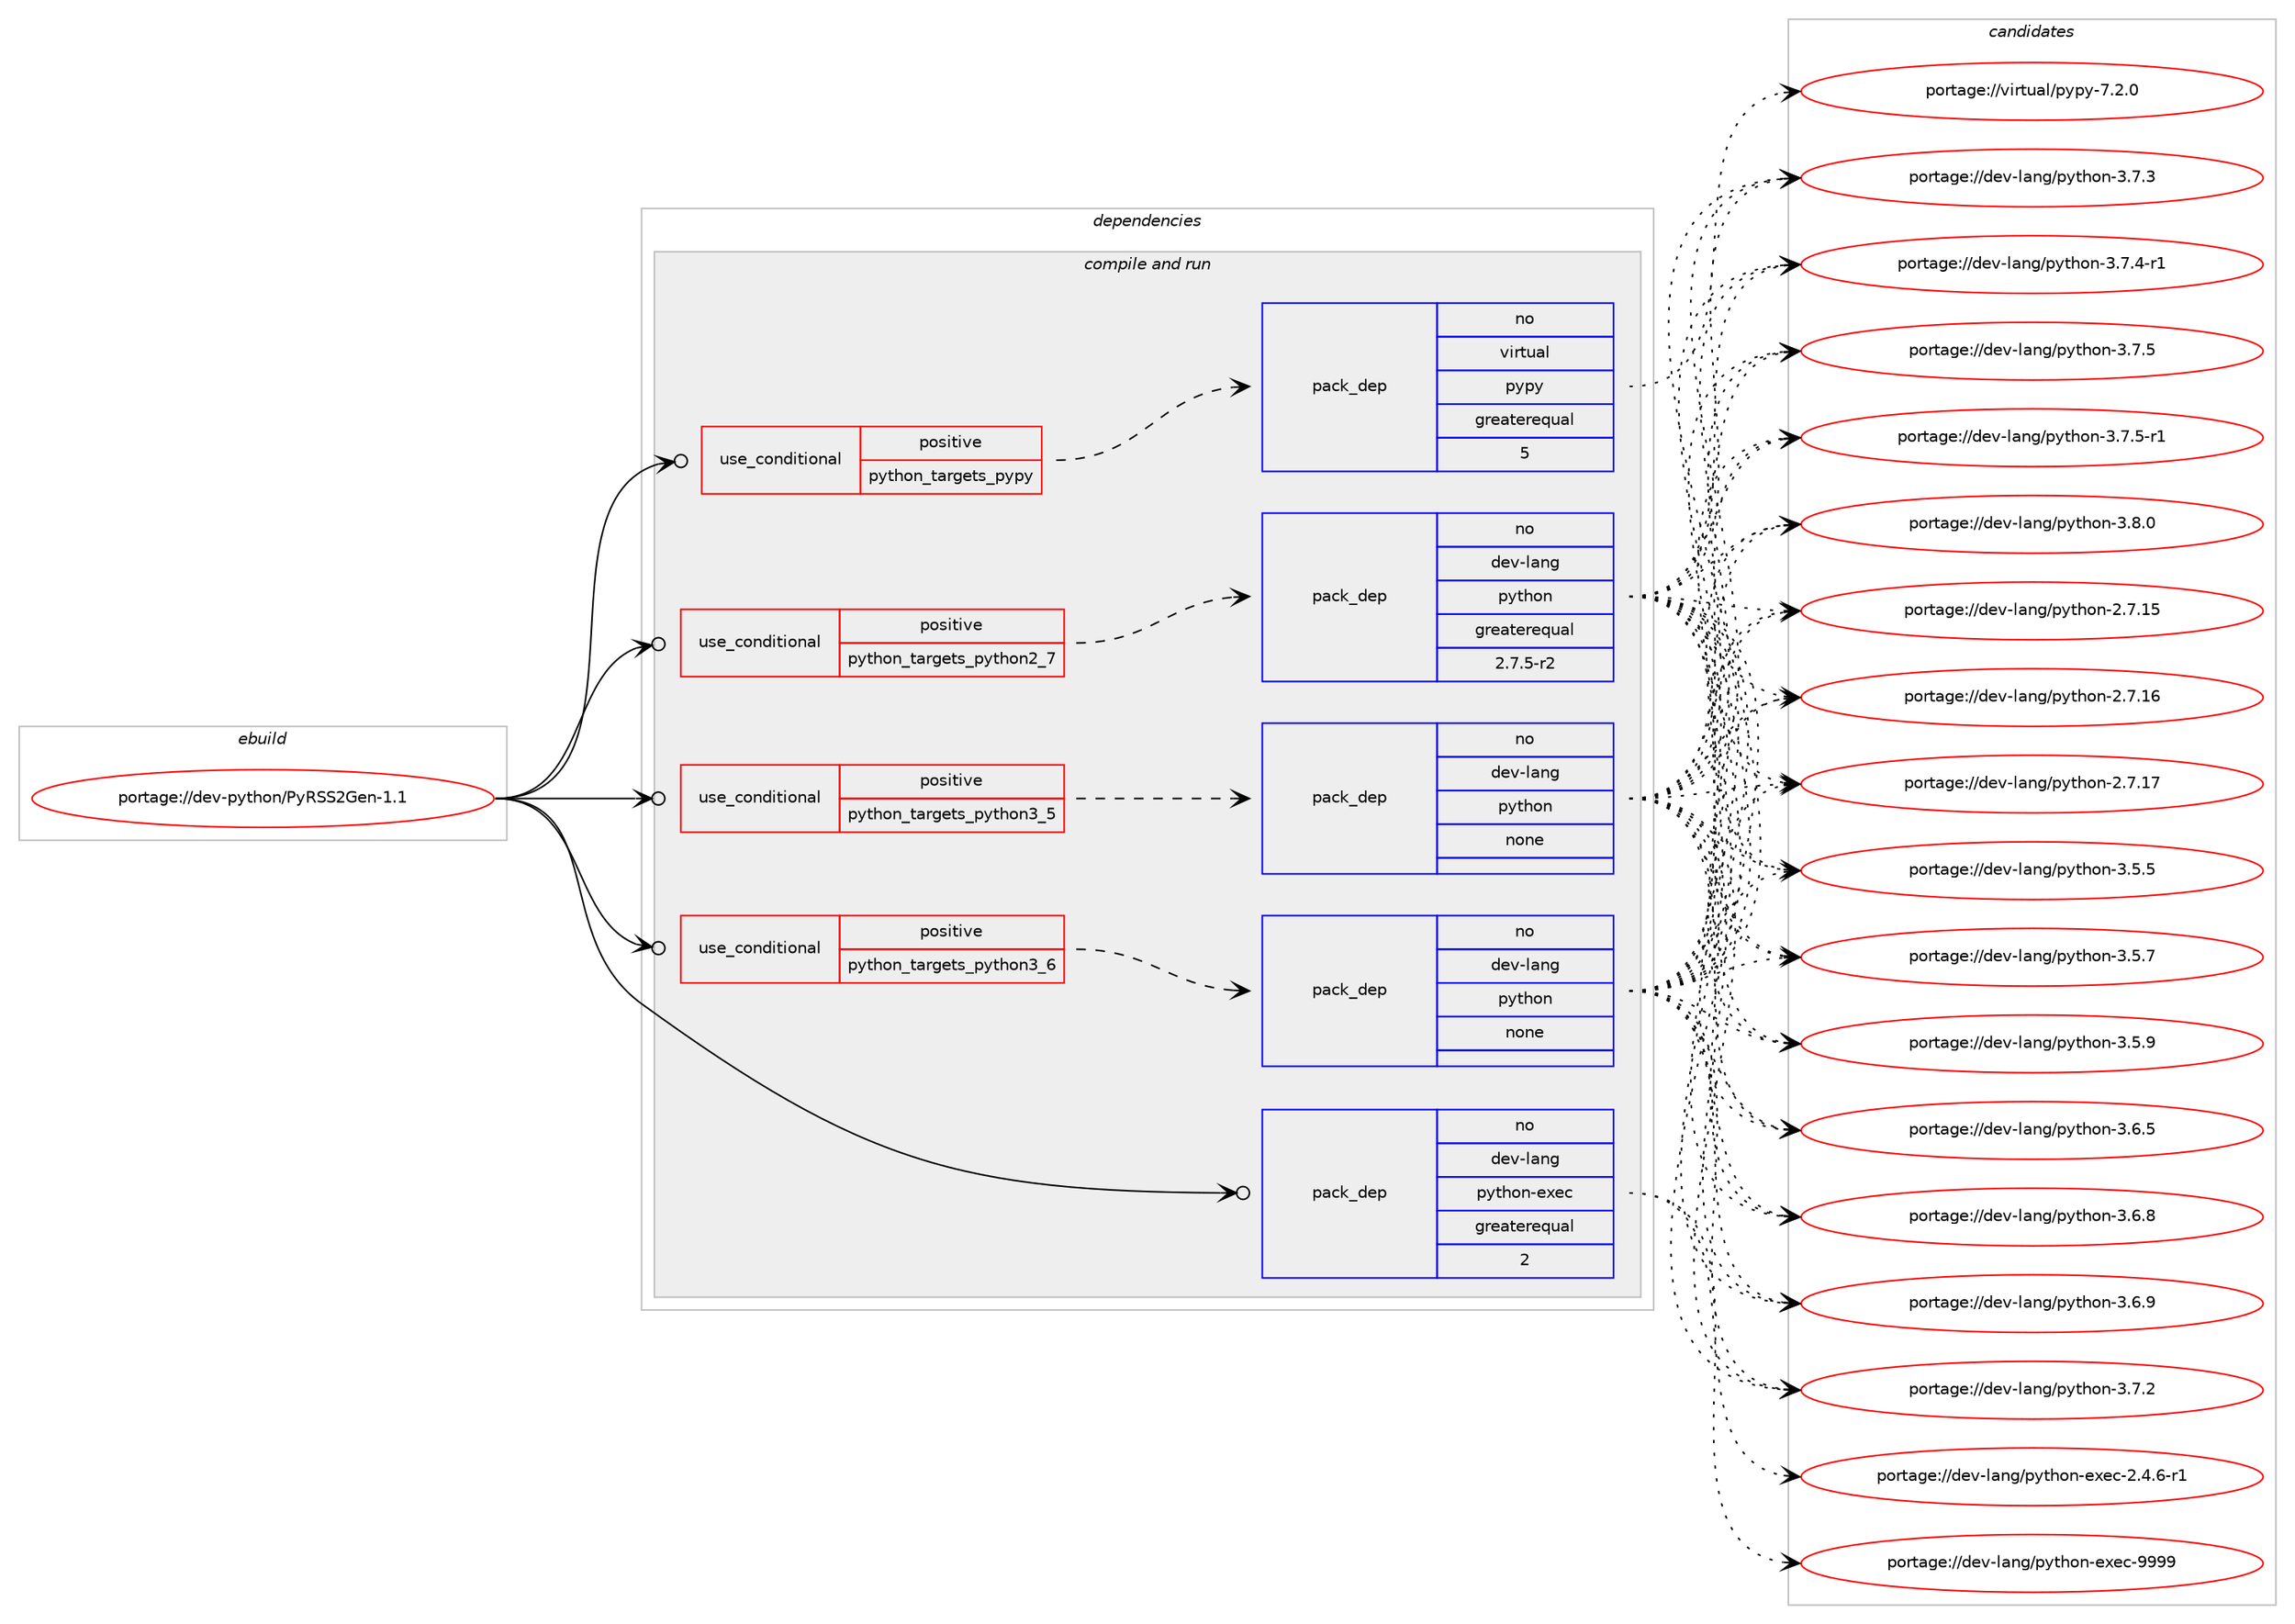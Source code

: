 digraph prolog {

# *************
# Graph options
# *************

newrank=true;
concentrate=true;
compound=true;
graph [rankdir=LR,fontname=Helvetica,fontsize=10,ranksep=1.5];#, ranksep=2.5, nodesep=0.2];
edge  [arrowhead=vee];
node  [fontname=Helvetica,fontsize=10];

# **********
# The ebuild
# **********

subgraph cluster_leftcol {
color=gray;
rank=same;
label=<<i>ebuild</i>>;
id [label="portage://dev-python/PyRSS2Gen-1.1", color=red, width=4, href="../dev-python/PyRSS2Gen-1.1.svg"];
}

# ****************
# The dependencies
# ****************

subgraph cluster_midcol {
color=gray;
label=<<i>dependencies</i>>;
subgraph cluster_compile {
fillcolor="#eeeeee";
style=filled;
label=<<i>compile</i>>;
}
subgraph cluster_compileandrun {
fillcolor="#eeeeee";
style=filled;
label=<<i>compile and run</i>>;
subgraph cond25128 {
dependency128200 [label=<<TABLE BORDER="0" CELLBORDER="1" CELLSPACING="0" CELLPADDING="4"><TR><TD ROWSPAN="3" CELLPADDING="10">use_conditional</TD></TR><TR><TD>positive</TD></TR><TR><TD>python_targets_pypy</TD></TR></TABLE>>, shape=none, color=red];
subgraph pack99771 {
dependency128201 [label=<<TABLE BORDER="0" CELLBORDER="1" CELLSPACING="0" CELLPADDING="4" WIDTH="220"><TR><TD ROWSPAN="6" CELLPADDING="30">pack_dep</TD></TR><TR><TD WIDTH="110">no</TD></TR><TR><TD>virtual</TD></TR><TR><TD>pypy</TD></TR><TR><TD>greaterequal</TD></TR><TR><TD>5</TD></TR></TABLE>>, shape=none, color=blue];
}
dependency128200:e -> dependency128201:w [weight=20,style="dashed",arrowhead="vee"];
}
id:e -> dependency128200:w [weight=20,style="solid",arrowhead="odotvee"];
subgraph cond25129 {
dependency128202 [label=<<TABLE BORDER="0" CELLBORDER="1" CELLSPACING="0" CELLPADDING="4"><TR><TD ROWSPAN="3" CELLPADDING="10">use_conditional</TD></TR><TR><TD>positive</TD></TR><TR><TD>python_targets_python2_7</TD></TR></TABLE>>, shape=none, color=red];
subgraph pack99772 {
dependency128203 [label=<<TABLE BORDER="0" CELLBORDER="1" CELLSPACING="0" CELLPADDING="4" WIDTH="220"><TR><TD ROWSPAN="6" CELLPADDING="30">pack_dep</TD></TR><TR><TD WIDTH="110">no</TD></TR><TR><TD>dev-lang</TD></TR><TR><TD>python</TD></TR><TR><TD>greaterequal</TD></TR><TR><TD>2.7.5-r2</TD></TR></TABLE>>, shape=none, color=blue];
}
dependency128202:e -> dependency128203:w [weight=20,style="dashed",arrowhead="vee"];
}
id:e -> dependency128202:w [weight=20,style="solid",arrowhead="odotvee"];
subgraph cond25130 {
dependency128204 [label=<<TABLE BORDER="0" CELLBORDER="1" CELLSPACING="0" CELLPADDING="4"><TR><TD ROWSPAN="3" CELLPADDING="10">use_conditional</TD></TR><TR><TD>positive</TD></TR><TR><TD>python_targets_python3_5</TD></TR></TABLE>>, shape=none, color=red];
subgraph pack99773 {
dependency128205 [label=<<TABLE BORDER="0" CELLBORDER="1" CELLSPACING="0" CELLPADDING="4" WIDTH="220"><TR><TD ROWSPAN="6" CELLPADDING="30">pack_dep</TD></TR><TR><TD WIDTH="110">no</TD></TR><TR><TD>dev-lang</TD></TR><TR><TD>python</TD></TR><TR><TD>none</TD></TR><TR><TD></TD></TR></TABLE>>, shape=none, color=blue];
}
dependency128204:e -> dependency128205:w [weight=20,style="dashed",arrowhead="vee"];
}
id:e -> dependency128204:w [weight=20,style="solid",arrowhead="odotvee"];
subgraph cond25131 {
dependency128206 [label=<<TABLE BORDER="0" CELLBORDER="1" CELLSPACING="0" CELLPADDING="4"><TR><TD ROWSPAN="3" CELLPADDING="10">use_conditional</TD></TR><TR><TD>positive</TD></TR><TR><TD>python_targets_python3_6</TD></TR></TABLE>>, shape=none, color=red];
subgraph pack99774 {
dependency128207 [label=<<TABLE BORDER="0" CELLBORDER="1" CELLSPACING="0" CELLPADDING="4" WIDTH="220"><TR><TD ROWSPAN="6" CELLPADDING="30">pack_dep</TD></TR><TR><TD WIDTH="110">no</TD></TR><TR><TD>dev-lang</TD></TR><TR><TD>python</TD></TR><TR><TD>none</TD></TR><TR><TD></TD></TR></TABLE>>, shape=none, color=blue];
}
dependency128206:e -> dependency128207:w [weight=20,style="dashed",arrowhead="vee"];
}
id:e -> dependency128206:w [weight=20,style="solid",arrowhead="odotvee"];
subgraph pack99775 {
dependency128208 [label=<<TABLE BORDER="0" CELLBORDER="1" CELLSPACING="0" CELLPADDING="4" WIDTH="220"><TR><TD ROWSPAN="6" CELLPADDING="30">pack_dep</TD></TR><TR><TD WIDTH="110">no</TD></TR><TR><TD>dev-lang</TD></TR><TR><TD>python-exec</TD></TR><TR><TD>greaterequal</TD></TR><TR><TD>2</TD></TR></TABLE>>, shape=none, color=blue];
}
id:e -> dependency128208:w [weight=20,style="solid",arrowhead="odotvee"];
}
subgraph cluster_run {
fillcolor="#eeeeee";
style=filled;
label=<<i>run</i>>;
}
}

# **************
# The candidates
# **************

subgraph cluster_choices {
rank=same;
color=gray;
label=<<i>candidates</i>>;

subgraph choice99771 {
color=black;
nodesep=1;
choiceportage1181051141161179710847112121112121455546504648 [label="portage://virtual/pypy-7.2.0", color=red, width=4,href="../virtual/pypy-7.2.0.svg"];
dependency128201:e -> choiceportage1181051141161179710847112121112121455546504648:w [style=dotted,weight="100"];
}
subgraph choice99772 {
color=black;
nodesep=1;
choiceportage10010111845108971101034711212111610411111045504655464953 [label="portage://dev-lang/python-2.7.15", color=red, width=4,href="../dev-lang/python-2.7.15.svg"];
choiceportage10010111845108971101034711212111610411111045504655464954 [label="portage://dev-lang/python-2.7.16", color=red, width=4,href="../dev-lang/python-2.7.16.svg"];
choiceportage10010111845108971101034711212111610411111045504655464955 [label="portage://dev-lang/python-2.7.17", color=red, width=4,href="../dev-lang/python-2.7.17.svg"];
choiceportage100101118451089711010347112121116104111110455146534653 [label="portage://dev-lang/python-3.5.5", color=red, width=4,href="../dev-lang/python-3.5.5.svg"];
choiceportage100101118451089711010347112121116104111110455146534655 [label="portage://dev-lang/python-3.5.7", color=red, width=4,href="../dev-lang/python-3.5.7.svg"];
choiceportage100101118451089711010347112121116104111110455146534657 [label="portage://dev-lang/python-3.5.9", color=red, width=4,href="../dev-lang/python-3.5.9.svg"];
choiceportage100101118451089711010347112121116104111110455146544653 [label="portage://dev-lang/python-3.6.5", color=red, width=4,href="../dev-lang/python-3.6.5.svg"];
choiceportage100101118451089711010347112121116104111110455146544656 [label="portage://dev-lang/python-3.6.8", color=red, width=4,href="../dev-lang/python-3.6.8.svg"];
choiceportage100101118451089711010347112121116104111110455146544657 [label="portage://dev-lang/python-3.6.9", color=red, width=4,href="../dev-lang/python-3.6.9.svg"];
choiceportage100101118451089711010347112121116104111110455146554650 [label="portage://dev-lang/python-3.7.2", color=red, width=4,href="../dev-lang/python-3.7.2.svg"];
choiceportage100101118451089711010347112121116104111110455146554651 [label="portage://dev-lang/python-3.7.3", color=red, width=4,href="../dev-lang/python-3.7.3.svg"];
choiceportage1001011184510897110103471121211161041111104551465546524511449 [label="portage://dev-lang/python-3.7.4-r1", color=red, width=4,href="../dev-lang/python-3.7.4-r1.svg"];
choiceportage100101118451089711010347112121116104111110455146554653 [label="portage://dev-lang/python-3.7.5", color=red, width=4,href="../dev-lang/python-3.7.5.svg"];
choiceportage1001011184510897110103471121211161041111104551465546534511449 [label="portage://dev-lang/python-3.7.5-r1", color=red, width=4,href="../dev-lang/python-3.7.5-r1.svg"];
choiceportage100101118451089711010347112121116104111110455146564648 [label="portage://dev-lang/python-3.8.0", color=red, width=4,href="../dev-lang/python-3.8.0.svg"];
dependency128203:e -> choiceportage10010111845108971101034711212111610411111045504655464953:w [style=dotted,weight="100"];
dependency128203:e -> choiceportage10010111845108971101034711212111610411111045504655464954:w [style=dotted,weight="100"];
dependency128203:e -> choiceportage10010111845108971101034711212111610411111045504655464955:w [style=dotted,weight="100"];
dependency128203:e -> choiceportage100101118451089711010347112121116104111110455146534653:w [style=dotted,weight="100"];
dependency128203:e -> choiceportage100101118451089711010347112121116104111110455146534655:w [style=dotted,weight="100"];
dependency128203:e -> choiceportage100101118451089711010347112121116104111110455146534657:w [style=dotted,weight="100"];
dependency128203:e -> choiceportage100101118451089711010347112121116104111110455146544653:w [style=dotted,weight="100"];
dependency128203:e -> choiceportage100101118451089711010347112121116104111110455146544656:w [style=dotted,weight="100"];
dependency128203:e -> choiceportage100101118451089711010347112121116104111110455146544657:w [style=dotted,weight="100"];
dependency128203:e -> choiceportage100101118451089711010347112121116104111110455146554650:w [style=dotted,weight="100"];
dependency128203:e -> choiceportage100101118451089711010347112121116104111110455146554651:w [style=dotted,weight="100"];
dependency128203:e -> choiceportage1001011184510897110103471121211161041111104551465546524511449:w [style=dotted,weight="100"];
dependency128203:e -> choiceportage100101118451089711010347112121116104111110455146554653:w [style=dotted,weight="100"];
dependency128203:e -> choiceportage1001011184510897110103471121211161041111104551465546534511449:w [style=dotted,weight="100"];
dependency128203:e -> choiceportage100101118451089711010347112121116104111110455146564648:w [style=dotted,weight="100"];
}
subgraph choice99773 {
color=black;
nodesep=1;
choiceportage10010111845108971101034711212111610411111045504655464953 [label="portage://dev-lang/python-2.7.15", color=red, width=4,href="../dev-lang/python-2.7.15.svg"];
choiceportage10010111845108971101034711212111610411111045504655464954 [label="portage://dev-lang/python-2.7.16", color=red, width=4,href="../dev-lang/python-2.7.16.svg"];
choiceportage10010111845108971101034711212111610411111045504655464955 [label="portage://dev-lang/python-2.7.17", color=red, width=4,href="../dev-lang/python-2.7.17.svg"];
choiceportage100101118451089711010347112121116104111110455146534653 [label="portage://dev-lang/python-3.5.5", color=red, width=4,href="../dev-lang/python-3.5.5.svg"];
choiceportage100101118451089711010347112121116104111110455146534655 [label="portage://dev-lang/python-3.5.7", color=red, width=4,href="../dev-lang/python-3.5.7.svg"];
choiceportage100101118451089711010347112121116104111110455146534657 [label="portage://dev-lang/python-3.5.9", color=red, width=4,href="../dev-lang/python-3.5.9.svg"];
choiceportage100101118451089711010347112121116104111110455146544653 [label="portage://dev-lang/python-3.6.5", color=red, width=4,href="../dev-lang/python-3.6.5.svg"];
choiceportage100101118451089711010347112121116104111110455146544656 [label="portage://dev-lang/python-3.6.8", color=red, width=4,href="../dev-lang/python-3.6.8.svg"];
choiceportage100101118451089711010347112121116104111110455146544657 [label="portage://dev-lang/python-3.6.9", color=red, width=4,href="../dev-lang/python-3.6.9.svg"];
choiceportage100101118451089711010347112121116104111110455146554650 [label="portage://dev-lang/python-3.7.2", color=red, width=4,href="../dev-lang/python-3.7.2.svg"];
choiceportage100101118451089711010347112121116104111110455146554651 [label="portage://dev-lang/python-3.7.3", color=red, width=4,href="../dev-lang/python-3.7.3.svg"];
choiceportage1001011184510897110103471121211161041111104551465546524511449 [label="portage://dev-lang/python-3.7.4-r1", color=red, width=4,href="../dev-lang/python-3.7.4-r1.svg"];
choiceportage100101118451089711010347112121116104111110455146554653 [label="portage://dev-lang/python-3.7.5", color=red, width=4,href="../dev-lang/python-3.7.5.svg"];
choiceportage1001011184510897110103471121211161041111104551465546534511449 [label="portage://dev-lang/python-3.7.5-r1", color=red, width=4,href="../dev-lang/python-3.7.5-r1.svg"];
choiceportage100101118451089711010347112121116104111110455146564648 [label="portage://dev-lang/python-3.8.0", color=red, width=4,href="../dev-lang/python-3.8.0.svg"];
dependency128205:e -> choiceportage10010111845108971101034711212111610411111045504655464953:w [style=dotted,weight="100"];
dependency128205:e -> choiceportage10010111845108971101034711212111610411111045504655464954:w [style=dotted,weight="100"];
dependency128205:e -> choiceportage10010111845108971101034711212111610411111045504655464955:w [style=dotted,weight="100"];
dependency128205:e -> choiceportage100101118451089711010347112121116104111110455146534653:w [style=dotted,weight="100"];
dependency128205:e -> choiceportage100101118451089711010347112121116104111110455146534655:w [style=dotted,weight="100"];
dependency128205:e -> choiceportage100101118451089711010347112121116104111110455146534657:w [style=dotted,weight="100"];
dependency128205:e -> choiceportage100101118451089711010347112121116104111110455146544653:w [style=dotted,weight="100"];
dependency128205:e -> choiceportage100101118451089711010347112121116104111110455146544656:w [style=dotted,weight="100"];
dependency128205:e -> choiceportage100101118451089711010347112121116104111110455146544657:w [style=dotted,weight="100"];
dependency128205:e -> choiceportage100101118451089711010347112121116104111110455146554650:w [style=dotted,weight="100"];
dependency128205:e -> choiceportage100101118451089711010347112121116104111110455146554651:w [style=dotted,weight="100"];
dependency128205:e -> choiceportage1001011184510897110103471121211161041111104551465546524511449:w [style=dotted,weight="100"];
dependency128205:e -> choiceportage100101118451089711010347112121116104111110455146554653:w [style=dotted,weight="100"];
dependency128205:e -> choiceportage1001011184510897110103471121211161041111104551465546534511449:w [style=dotted,weight="100"];
dependency128205:e -> choiceportage100101118451089711010347112121116104111110455146564648:w [style=dotted,weight="100"];
}
subgraph choice99774 {
color=black;
nodesep=1;
choiceportage10010111845108971101034711212111610411111045504655464953 [label="portage://dev-lang/python-2.7.15", color=red, width=4,href="../dev-lang/python-2.7.15.svg"];
choiceportage10010111845108971101034711212111610411111045504655464954 [label="portage://dev-lang/python-2.7.16", color=red, width=4,href="../dev-lang/python-2.7.16.svg"];
choiceportage10010111845108971101034711212111610411111045504655464955 [label="portage://dev-lang/python-2.7.17", color=red, width=4,href="../dev-lang/python-2.7.17.svg"];
choiceportage100101118451089711010347112121116104111110455146534653 [label="portage://dev-lang/python-3.5.5", color=red, width=4,href="../dev-lang/python-3.5.5.svg"];
choiceportage100101118451089711010347112121116104111110455146534655 [label="portage://dev-lang/python-3.5.7", color=red, width=4,href="../dev-lang/python-3.5.7.svg"];
choiceportage100101118451089711010347112121116104111110455146534657 [label="portage://dev-lang/python-3.5.9", color=red, width=4,href="../dev-lang/python-3.5.9.svg"];
choiceportage100101118451089711010347112121116104111110455146544653 [label="portage://dev-lang/python-3.6.5", color=red, width=4,href="../dev-lang/python-3.6.5.svg"];
choiceportage100101118451089711010347112121116104111110455146544656 [label="portage://dev-lang/python-3.6.8", color=red, width=4,href="../dev-lang/python-3.6.8.svg"];
choiceportage100101118451089711010347112121116104111110455146544657 [label="portage://dev-lang/python-3.6.9", color=red, width=4,href="../dev-lang/python-3.6.9.svg"];
choiceportage100101118451089711010347112121116104111110455146554650 [label="portage://dev-lang/python-3.7.2", color=red, width=4,href="../dev-lang/python-3.7.2.svg"];
choiceportage100101118451089711010347112121116104111110455146554651 [label="portage://dev-lang/python-3.7.3", color=red, width=4,href="../dev-lang/python-3.7.3.svg"];
choiceportage1001011184510897110103471121211161041111104551465546524511449 [label="portage://dev-lang/python-3.7.4-r1", color=red, width=4,href="../dev-lang/python-3.7.4-r1.svg"];
choiceportage100101118451089711010347112121116104111110455146554653 [label="portage://dev-lang/python-3.7.5", color=red, width=4,href="../dev-lang/python-3.7.5.svg"];
choiceportage1001011184510897110103471121211161041111104551465546534511449 [label="portage://dev-lang/python-3.7.5-r1", color=red, width=4,href="../dev-lang/python-3.7.5-r1.svg"];
choiceportage100101118451089711010347112121116104111110455146564648 [label="portage://dev-lang/python-3.8.0", color=red, width=4,href="../dev-lang/python-3.8.0.svg"];
dependency128207:e -> choiceportage10010111845108971101034711212111610411111045504655464953:w [style=dotted,weight="100"];
dependency128207:e -> choiceportage10010111845108971101034711212111610411111045504655464954:w [style=dotted,weight="100"];
dependency128207:e -> choiceportage10010111845108971101034711212111610411111045504655464955:w [style=dotted,weight="100"];
dependency128207:e -> choiceportage100101118451089711010347112121116104111110455146534653:w [style=dotted,weight="100"];
dependency128207:e -> choiceportage100101118451089711010347112121116104111110455146534655:w [style=dotted,weight="100"];
dependency128207:e -> choiceportage100101118451089711010347112121116104111110455146534657:w [style=dotted,weight="100"];
dependency128207:e -> choiceportage100101118451089711010347112121116104111110455146544653:w [style=dotted,weight="100"];
dependency128207:e -> choiceportage100101118451089711010347112121116104111110455146544656:w [style=dotted,weight="100"];
dependency128207:e -> choiceportage100101118451089711010347112121116104111110455146544657:w [style=dotted,weight="100"];
dependency128207:e -> choiceportage100101118451089711010347112121116104111110455146554650:w [style=dotted,weight="100"];
dependency128207:e -> choiceportage100101118451089711010347112121116104111110455146554651:w [style=dotted,weight="100"];
dependency128207:e -> choiceportage1001011184510897110103471121211161041111104551465546524511449:w [style=dotted,weight="100"];
dependency128207:e -> choiceportage100101118451089711010347112121116104111110455146554653:w [style=dotted,weight="100"];
dependency128207:e -> choiceportage1001011184510897110103471121211161041111104551465546534511449:w [style=dotted,weight="100"];
dependency128207:e -> choiceportage100101118451089711010347112121116104111110455146564648:w [style=dotted,weight="100"];
}
subgraph choice99775 {
color=black;
nodesep=1;
choiceportage10010111845108971101034711212111610411111045101120101994550465246544511449 [label="portage://dev-lang/python-exec-2.4.6-r1", color=red, width=4,href="../dev-lang/python-exec-2.4.6-r1.svg"];
choiceportage10010111845108971101034711212111610411111045101120101994557575757 [label="portage://dev-lang/python-exec-9999", color=red, width=4,href="../dev-lang/python-exec-9999.svg"];
dependency128208:e -> choiceportage10010111845108971101034711212111610411111045101120101994550465246544511449:w [style=dotted,weight="100"];
dependency128208:e -> choiceportage10010111845108971101034711212111610411111045101120101994557575757:w [style=dotted,weight="100"];
}
}

}
